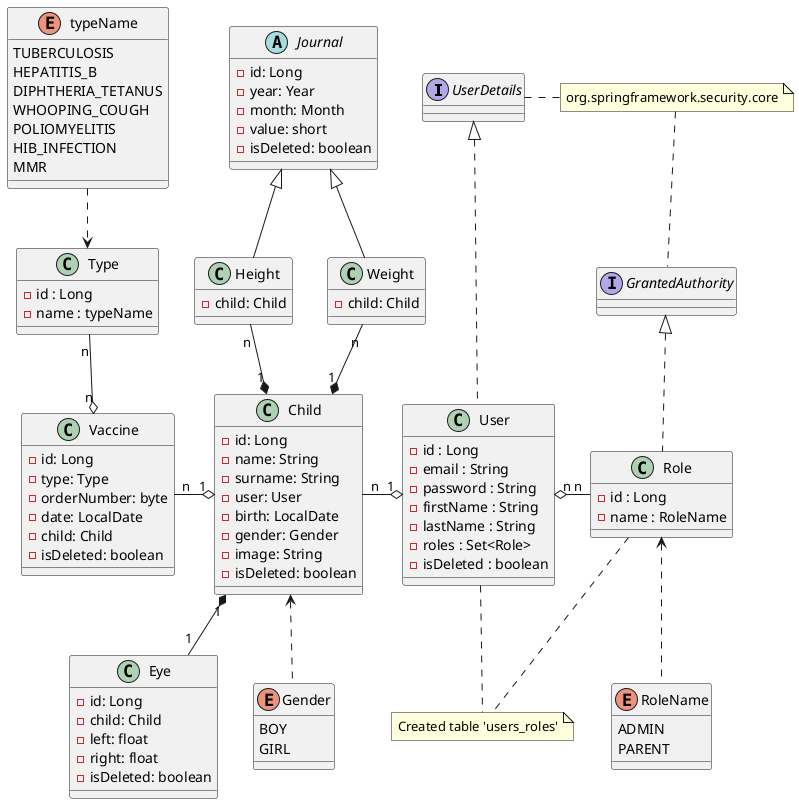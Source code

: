 @startuml
'https://plantuml.com/class-diagram

interface UserDetails
interface GrantedAuthority

class User {
- id : Long
- email : String
- password : String
- firstName : String
- lastName : String
- roles : Set<Role>
- isDeleted : boolean
}

class Role {
- id : Long
- name : RoleName
}

enum RoleName {
ADMIN
PARENT
}

class Child {
- id: Long
- name: String
- surname: String
- user: User
- birth: LocalDate
- gender: Gender
- image: String
- isDeleted: boolean
}

class Eye {
- id: Long
- child: Child
- left: float
- right: float
- isDeleted: boolean
}

enum Gender {
BOY
GIRL
}

abstract class Journal {
- id: Long
- year: Year
- month: Month
- value: short
- isDeleted: boolean
}

class Weight {
- child: Child
}

class Height {
- child: Child
}

class Type {
- id : Long
- name : typeName
}

enum typeName {
TUBERCULOSIS
HEPATITIS_B
DIPHTHERIA_TETANUS
WHOOPING_COUGH
POLIOMYELITIS
HIB_INFECTION
MMR
}

class Vaccine {
- id: Long
- type: Type
- orderNumber: byte
- date: LocalDate
- child: Child
- isDeleted: boolean
}

Journal <|-- Weight
Journal <|-- Height
Weight "n" --* "1" Child
Height "n" --* "1" Child
Type "n" --o "n" Vaccine
Vaccine "n" -o "1" Child
Child "1" *-- "1" Eye
Child "n" -o "1" User
User "n" o- "n" Role
UserDetails <|.. User
GrantedAuthority <|.. Role

note "org.springframework.security.core" as MyNote
MyNote .. GrantedAuthority
UserDetails . MyNote

note "Created table 'users_roles'" as MyNote2
User .. MyNote2
Role .. MyNote2

Role <.. RoleName
typeName ..>Type
Child <..Gender

@enduml
